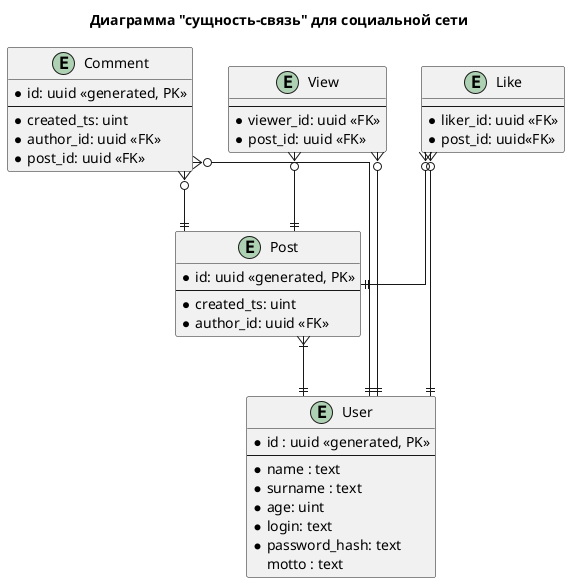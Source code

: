 @startuml ER Diagram

skinparam linetype ortho

title Диаграмма "сущность-связь" для социальной сети

' entities

entity "User" as user {
  *id : uuid <<generated, PK>>
  --
  *name : text
  *surname : text
  *age: uint
  *login: text
  *password_hash: text
  motto : text
}

entity "Post" as post {
  *id: uuid <<generated, PK>>
  --
  *created_ts: uint
  *author_id: uuid <<FK>>
}


entity "Comment" as comment {
  *id: uuid <<generated, PK>>
  --
  *created_ts: uint
  *author_id: uuid <<FK>>
  *post_id: uuid <<FK>>
}

entity "View" as view {
  --
  *viewer_id: uuid <<FK>>
  *post_id: uuid <<FK>>
}

entity "Like" as like {
  --
  *liker_id: uuid <<FK>>
  *post_id: uuid<<FK>>
}

' relations

post }|--|| user
comment }o--|| post
comment }o--|| user

view }o--|| user
view }o--|| post

like }o--|| user
like }o--|| post

@enduml